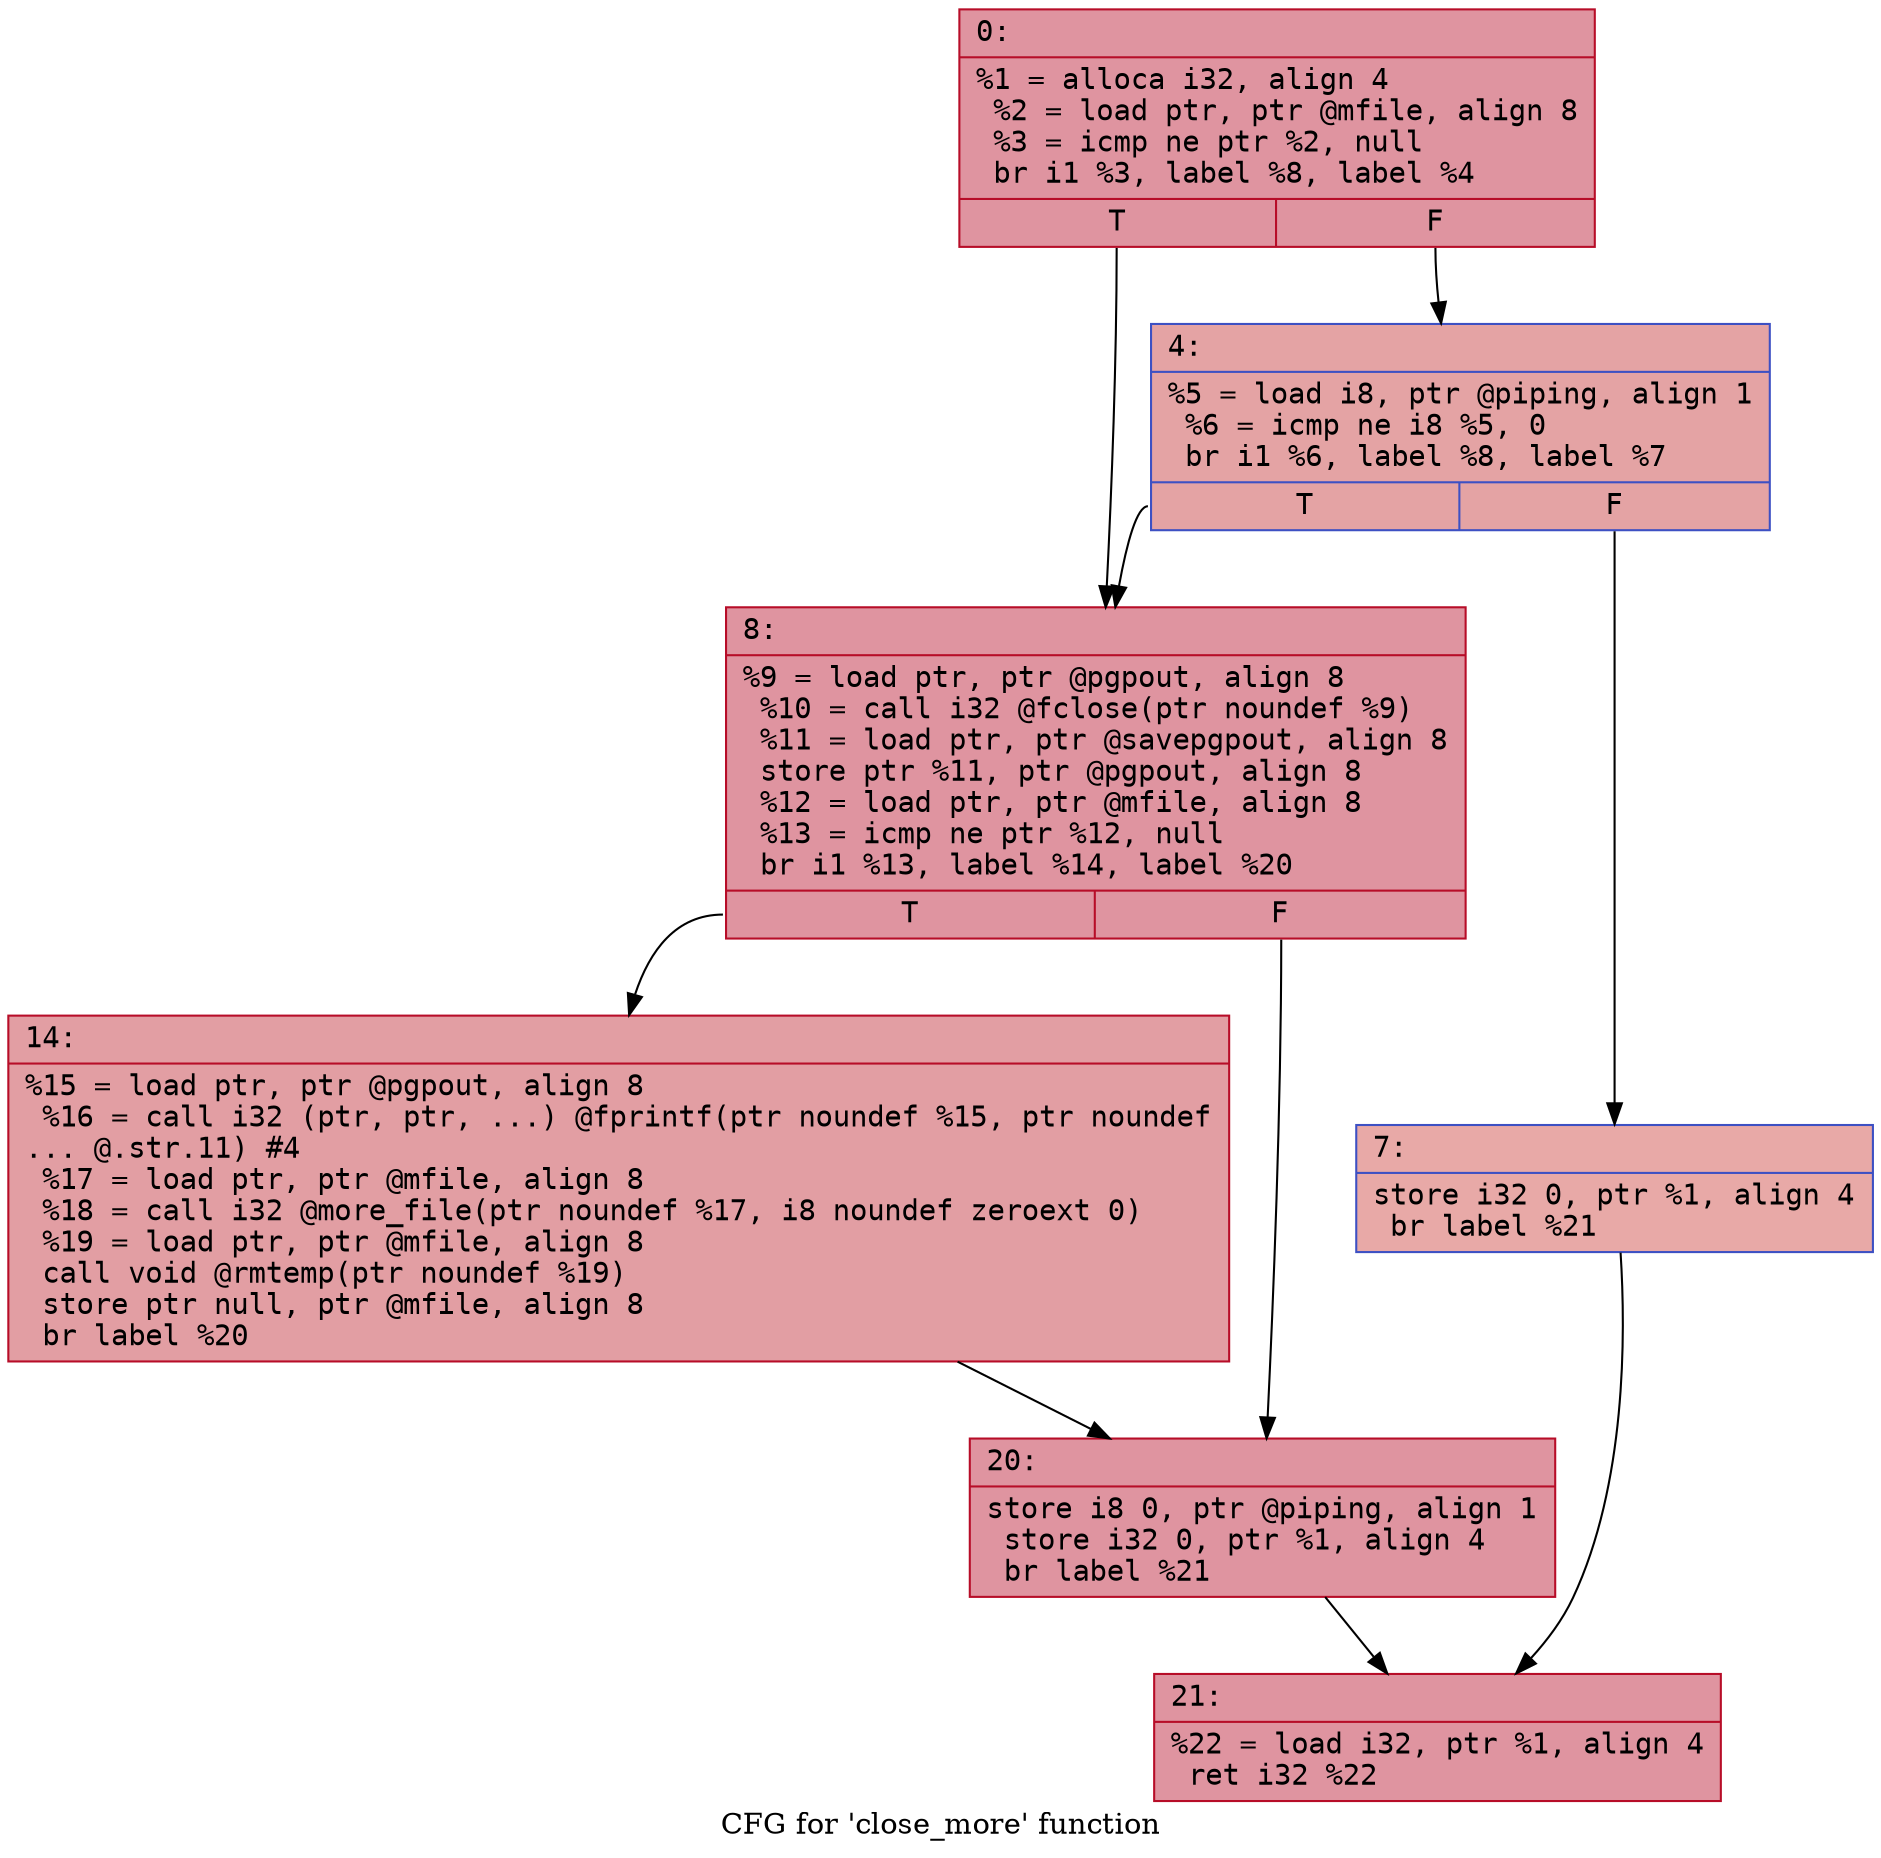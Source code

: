 digraph "CFG for 'close_more' function" {
	label="CFG for 'close_more' function";

	Node0x6000038ebc00 [shape=record,color="#b70d28ff", style=filled, fillcolor="#b70d2870" fontname="Courier",label="{0:\l|  %1 = alloca i32, align 4\l  %2 = load ptr, ptr @mfile, align 8\l  %3 = icmp ne ptr %2, null\l  br i1 %3, label %8, label %4\l|{<s0>T|<s1>F}}"];
	Node0x6000038ebc00:s0 -> Node0x6000038ec000[tooltip="0 -> 8\nProbability 62.50%" ];
	Node0x6000038ebc00:s1 -> Node0x6000038ebf20[tooltip="0 -> 4\nProbability 37.50%" ];
	Node0x6000038ebf20 [shape=record,color="#3d50c3ff", style=filled, fillcolor="#c32e3170" fontname="Courier",label="{4:\l|  %5 = load i8, ptr @piping, align 1\l  %6 = icmp ne i8 %5, 0\l  br i1 %6, label %8, label %7\l|{<s0>T|<s1>F}}"];
	Node0x6000038ebf20:s0 -> Node0x6000038ec000[tooltip="4 -> 8\nProbability 62.50%" ];
	Node0x6000038ebf20:s1 -> Node0x6000038ebf70[tooltip="4 -> 7\nProbability 37.50%" ];
	Node0x6000038ebf70 [shape=record,color="#3d50c3ff", style=filled, fillcolor="#ca3b3770" fontname="Courier",label="{7:\l|  store i32 0, ptr %1, align 4\l  br label %21\l}"];
	Node0x6000038ebf70 -> Node0x6000038ec0f0[tooltip="7 -> 21\nProbability 100.00%" ];
	Node0x6000038ec000 [shape=record,color="#b70d28ff", style=filled, fillcolor="#b70d2870" fontname="Courier",label="{8:\l|  %9 = load ptr, ptr @pgpout, align 8\l  %10 = call i32 @fclose(ptr noundef %9)\l  %11 = load ptr, ptr @savepgpout, align 8\l  store ptr %11, ptr @pgpout, align 8\l  %12 = load ptr, ptr @mfile, align 8\l  %13 = icmp ne ptr %12, null\l  br i1 %13, label %14, label %20\l|{<s0>T|<s1>F}}"];
	Node0x6000038ec000:s0 -> Node0x6000038ec050[tooltip="8 -> 14\nProbability 62.50%" ];
	Node0x6000038ec000:s1 -> Node0x6000038ec0a0[tooltip="8 -> 20\nProbability 37.50%" ];
	Node0x6000038ec050 [shape=record,color="#b70d28ff", style=filled, fillcolor="#be242e70" fontname="Courier",label="{14:\l|  %15 = load ptr, ptr @pgpout, align 8\l  %16 = call i32 (ptr, ptr, ...) @fprintf(ptr noundef %15, ptr noundef\l... @.str.11) #4\l  %17 = load ptr, ptr @mfile, align 8\l  %18 = call i32 @more_file(ptr noundef %17, i8 noundef zeroext 0)\l  %19 = load ptr, ptr @mfile, align 8\l  call void @rmtemp(ptr noundef %19)\l  store ptr null, ptr @mfile, align 8\l  br label %20\l}"];
	Node0x6000038ec050 -> Node0x6000038ec0a0[tooltip="14 -> 20\nProbability 100.00%" ];
	Node0x6000038ec0a0 [shape=record,color="#b70d28ff", style=filled, fillcolor="#b70d2870" fontname="Courier",label="{20:\l|  store i8 0, ptr @piping, align 1\l  store i32 0, ptr %1, align 4\l  br label %21\l}"];
	Node0x6000038ec0a0 -> Node0x6000038ec0f0[tooltip="20 -> 21\nProbability 100.00%" ];
	Node0x6000038ec0f0 [shape=record,color="#b70d28ff", style=filled, fillcolor="#b70d2870" fontname="Courier",label="{21:\l|  %22 = load i32, ptr %1, align 4\l  ret i32 %22\l}"];
}
